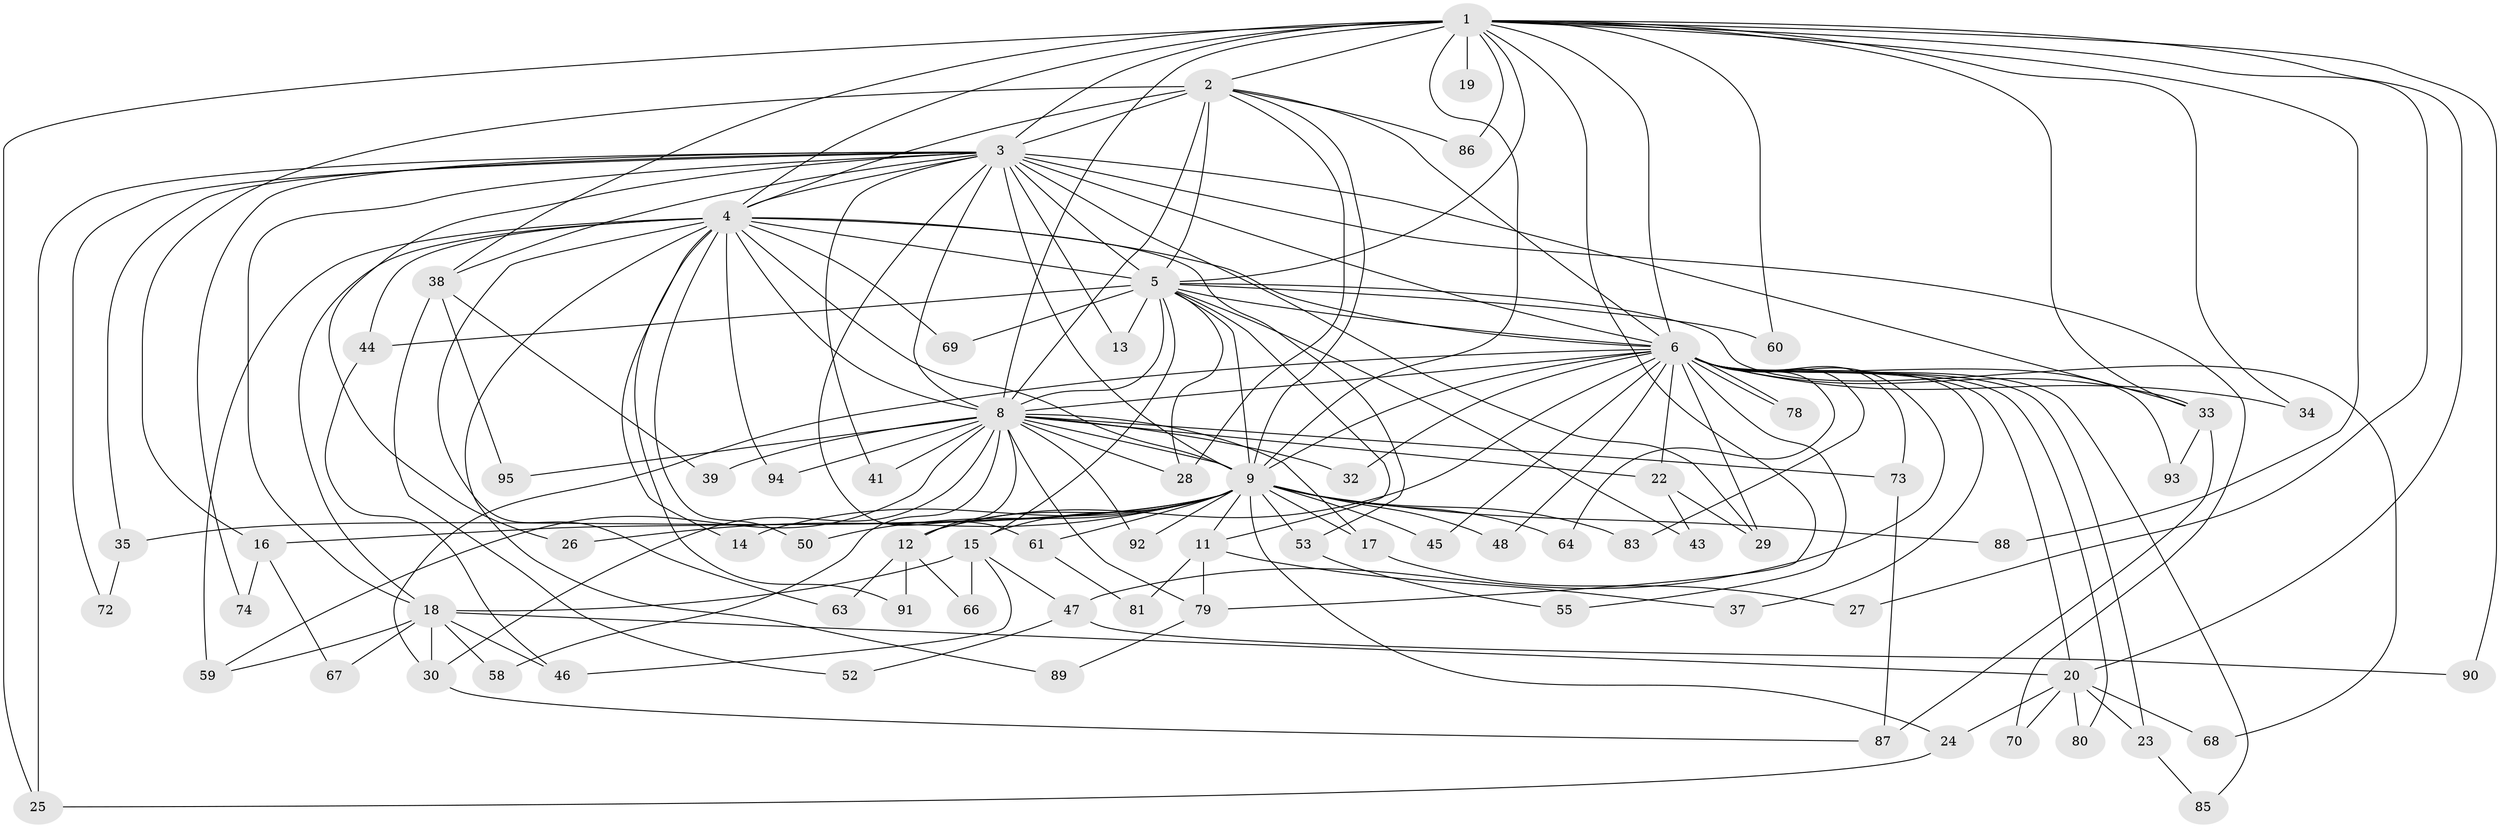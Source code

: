 // original degree distribution, {18: 0.020833333333333332, 13: 0.020833333333333332, 15: 0.010416666666666666, 22: 0.010416666666666666, 21: 0.010416666666666666, 31: 0.010416666666666666, 25: 0.010416666666666666, 28: 0.010416666666666666, 5: 0.03125, 4: 0.09375, 2: 0.5520833333333334, 3: 0.19791666666666666, 9: 0.010416666666666666, 7: 0.010416666666666666}
// Generated by graph-tools (version 1.1) at 2025/41/03/06/25 10:41:34]
// undirected, 75 vertices, 173 edges
graph export_dot {
graph [start="1"]
  node [color=gray90,style=filled];
  1 [super="+7"];
  2 [super="+54"];
  3 [super="+10"];
  4 [super="+71"];
  5 [super="+57"];
  6 [super="+51"];
  8 [super="+77"];
  9 [super="+40"];
  11;
  12 [super="+21"];
  13;
  14;
  15 [super="+31"];
  16;
  17;
  18 [super="+36"];
  19;
  20 [super="+42"];
  22 [super="+65"];
  23;
  24;
  25 [super="+62"];
  26;
  27;
  28 [super="+82"];
  29;
  30;
  32;
  33 [super="+76"];
  34;
  35;
  37;
  38 [super="+49"];
  39;
  41;
  43;
  44;
  45;
  46 [super="+56"];
  47;
  48;
  50;
  52;
  53;
  55;
  58;
  59 [super="+75"];
  60;
  61;
  63;
  64;
  66;
  67;
  68;
  69;
  70;
  72;
  73;
  74;
  78;
  79 [super="+84"];
  80;
  81;
  83;
  85;
  86;
  87 [super="+96"];
  88;
  89;
  90;
  91;
  92;
  93;
  94;
  95;
  1 -- 2 [weight=2];
  1 -- 3 [weight=4];
  1 -- 4 [weight=2];
  1 -- 5 [weight=2];
  1 -- 6 [weight=2];
  1 -- 8 [weight=2];
  1 -- 9 [weight=2];
  1 -- 19 [weight=2];
  1 -- 27;
  1 -- 34;
  1 -- 38;
  1 -- 60;
  1 -- 86;
  1 -- 88;
  1 -- 25;
  1 -- 20;
  1 -- 33;
  1 -- 79;
  1 -- 90;
  2 -- 3 [weight=2];
  2 -- 4 [weight=2];
  2 -- 5;
  2 -- 6;
  2 -- 8;
  2 -- 9;
  2 -- 16;
  2 -- 86;
  2 -- 28;
  3 -- 4 [weight=2];
  3 -- 5 [weight=3];
  3 -- 6 [weight=2];
  3 -- 8 [weight=2];
  3 -- 9 [weight=2];
  3 -- 25;
  3 -- 29;
  3 -- 61;
  3 -- 70;
  3 -- 74;
  3 -- 35;
  3 -- 38 [weight=2];
  3 -- 72;
  3 -- 41;
  3 -- 13;
  3 -- 26;
  3 -- 33;
  3 -- 18;
  4 -- 5;
  4 -- 6;
  4 -- 8;
  4 -- 9;
  4 -- 14;
  4 -- 18;
  4 -- 44;
  4 -- 50;
  4 -- 53;
  4 -- 63;
  4 -- 69;
  4 -- 89;
  4 -- 91;
  4 -- 94;
  4 -- 59 [weight=2];
  5 -- 6;
  5 -- 8 [weight=2];
  5 -- 9;
  5 -- 11;
  5 -- 13;
  5 -- 15 [weight=2];
  5 -- 28;
  5 -- 43;
  5 -- 44;
  5 -- 60;
  5 -- 68;
  5 -- 69;
  6 -- 8;
  6 -- 9;
  6 -- 12;
  6 -- 20;
  6 -- 22;
  6 -- 23;
  6 -- 29;
  6 -- 32;
  6 -- 33;
  6 -- 34;
  6 -- 37;
  6 -- 45;
  6 -- 47;
  6 -- 48;
  6 -- 55;
  6 -- 64;
  6 -- 73;
  6 -- 78;
  6 -- 78;
  6 -- 80;
  6 -- 83;
  6 -- 85;
  6 -- 93;
  6 -- 30;
  8 -- 9;
  8 -- 12;
  8 -- 17;
  8 -- 22;
  8 -- 28;
  8 -- 30;
  8 -- 32;
  8 -- 39;
  8 -- 41;
  8 -- 58;
  8 -- 59;
  8 -- 73;
  8 -- 79;
  8 -- 92;
  8 -- 94;
  8 -- 95;
  9 -- 11;
  9 -- 14;
  9 -- 15;
  9 -- 16;
  9 -- 17;
  9 -- 24;
  9 -- 26;
  9 -- 35;
  9 -- 48;
  9 -- 50;
  9 -- 53;
  9 -- 61;
  9 -- 64;
  9 -- 83;
  9 -- 88;
  9 -- 92;
  9 -- 45;
  9 -- 12;
  11 -- 37;
  11 -- 81;
  11 -- 79;
  12 -- 66;
  12 -- 91;
  12 -- 63;
  15 -- 18;
  15 -- 66;
  15 -- 47;
  15 -- 46;
  16 -- 67;
  16 -- 74;
  17 -- 27;
  18 -- 20;
  18 -- 30;
  18 -- 58;
  18 -- 59;
  18 -- 67;
  18 -- 46;
  20 -- 23;
  20 -- 24;
  20 -- 70;
  20 -- 80;
  20 -- 68;
  22 -- 43;
  22 -- 29;
  23 -- 85;
  24 -- 25;
  30 -- 87;
  33 -- 93;
  33 -- 87;
  35 -- 72;
  38 -- 39;
  38 -- 52;
  38 -- 95;
  44 -- 46;
  47 -- 52;
  47 -- 90;
  53 -- 55;
  61 -- 81;
  73 -- 87;
  79 -- 89;
}
